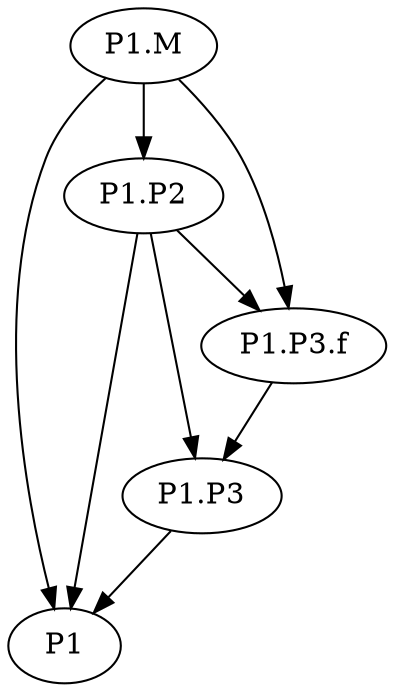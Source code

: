 digraph DependencyGraph {
	"P1"
	"P1.P2" -> "P1"
	"P1.P2" -> "P1.P3"
	"P1.P2" -> "P1.P3.f"
	"P1.P3" -> "P1"
	"P1.P3.f" -> "P1.P3"
	"P1.M" -> "P1"
	"P1.M" -> "P1.P2"
	"P1.M" -> "P1.P3.f"
}